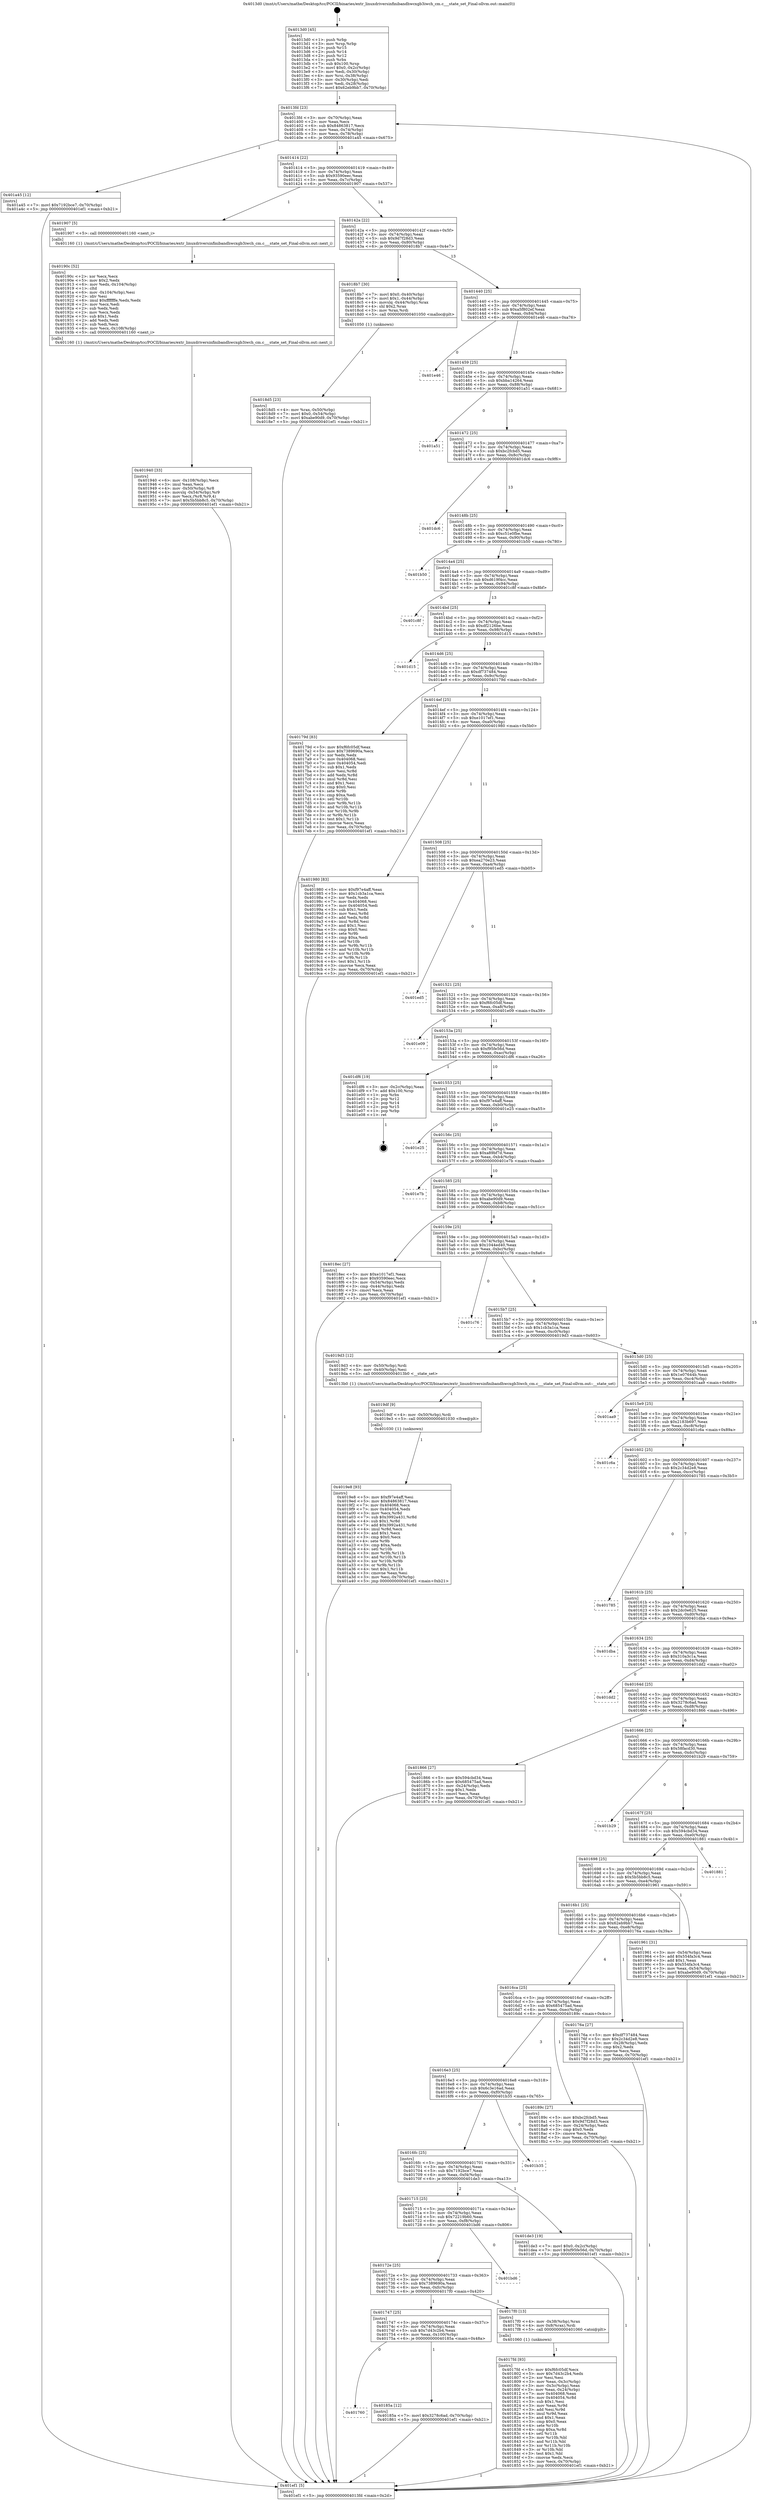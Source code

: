 digraph "0x4013d0" {
  label = "0x4013d0 (/mnt/c/Users/mathe/Desktop/tcc/POCII/binaries/extr_linuxdriversinfinibandhwcxgb3iwch_cm.c___state_set_Final-ollvm.out::main(0))"
  labelloc = "t"
  node[shape=record]

  Entry [label="",width=0.3,height=0.3,shape=circle,fillcolor=black,style=filled]
  "0x4013fd" [label="{
     0x4013fd [23]\l
     | [instrs]\l
     &nbsp;&nbsp;0x4013fd \<+3\>: mov -0x70(%rbp),%eax\l
     &nbsp;&nbsp;0x401400 \<+2\>: mov %eax,%ecx\l
     &nbsp;&nbsp;0x401402 \<+6\>: sub $0x84863817,%ecx\l
     &nbsp;&nbsp;0x401408 \<+3\>: mov %eax,-0x74(%rbp)\l
     &nbsp;&nbsp;0x40140b \<+3\>: mov %ecx,-0x78(%rbp)\l
     &nbsp;&nbsp;0x40140e \<+6\>: je 0000000000401a45 \<main+0x675\>\l
  }"]
  "0x401a45" [label="{
     0x401a45 [12]\l
     | [instrs]\l
     &nbsp;&nbsp;0x401a45 \<+7\>: movl $0x7192bce7,-0x70(%rbp)\l
     &nbsp;&nbsp;0x401a4c \<+5\>: jmp 0000000000401ef1 \<main+0xb21\>\l
  }"]
  "0x401414" [label="{
     0x401414 [22]\l
     | [instrs]\l
     &nbsp;&nbsp;0x401414 \<+5\>: jmp 0000000000401419 \<main+0x49\>\l
     &nbsp;&nbsp;0x401419 \<+3\>: mov -0x74(%rbp),%eax\l
     &nbsp;&nbsp;0x40141c \<+5\>: sub $0x93590eec,%eax\l
     &nbsp;&nbsp;0x401421 \<+3\>: mov %eax,-0x7c(%rbp)\l
     &nbsp;&nbsp;0x401424 \<+6\>: je 0000000000401907 \<main+0x537\>\l
  }"]
  Exit [label="",width=0.3,height=0.3,shape=circle,fillcolor=black,style=filled,peripheries=2]
  "0x401907" [label="{
     0x401907 [5]\l
     | [instrs]\l
     &nbsp;&nbsp;0x401907 \<+5\>: call 0000000000401160 \<next_i\>\l
     | [calls]\l
     &nbsp;&nbsp;0x401160 \{1\} (/mnt/c/Users/mathe/Desktop/tcc/POCII/binaries/extr_linuxdriversinfinibandhwcxgb3iwch_cm.c___state_set_Final-ollvm.out::next_i)\l
  }"]
  "0x40142a" [label="{
     0x40142a [22]\l
     | [instrs]\l
     &nbsp;&nbsp;0x40142a \<+5\>: jmp 000000000040142f \<main+0x5f\>\l
     &nbsp;&nbsp;0x40142f \<+3\>: mov -0x74(%rbp),%eax\l
     &nbsp;&nbsp;0x401432 \<+5\>: sub $0x9d7f28d3,%eax\l
     &nbsp;&nbsp;0x401437 \<+3\>: mov %eax,-0x80(%rbp)\l
     &nbsp;&nbsp;0x40143a \<+6\>: je 00000000004018b7 \<main+0x4e7\>\l
  }"]
  "0x4019e8" [label="{
     0x4019e8 [93]\l
     | [instrs]\l
     &nbsp;&nbsp;0x4019e8 \<+5\>: mov $0xf97e4aff,%esi\l
     &nbsp;&nbsp;0x4019ed \<+5\>: mov $0x84863817,%eax\l
     &nbsp;&nbsp;0x4019f2 \<+7\>: mov 0x404068,%ecx\l
     &nbsp;&nbsp;0x4019f9 \<+7\>: mov 0x404054,%edx\l
     &nbsp;&nbsp;0x401a00 \<+3\>: mov %ecx,%r8d\l
     &nbsp;&nbsp;0x401a03 \<+7\>: sub $0x3992a431,%r8d\l
     &nbsp;&nbsp;0x401a0a \<+4\>: sub $0x1,%r8d\l
     &nbsp;&nbsp;0x401a0e \<+7\>: add $0x3992a431,%r8d\l
     &nbsp;&nbsp;0x401a15 \<+4\>: imul %r8d,%ecx\l
     &nbsp;&nbsp;0x401a19 \<+3\>: and $0x1,%ecx\l
     &nbsp;&nbsp;0x401a1c \<+3\>: cmp $0x0,%ecx\l
     &nbsp;&nbsp;0x401a1f \<+4\>: sete %r9b\l
     &nbsp;&nbsp;0x401a23 \<+3\>: cmp $0xa,%edx\l
     &nbsp;&nbsp;0x401a26 \<+4\>: setl %r10b\l
     &nbsp;&nbsp;0x401a2a \<+3\>: mov %r9b,%r11b\l
     &nbsp;&nbsp;0x401a2d \<+3\>: and %r10b,%r11b\l
     &nbsp;&nbsp;0x401a30 \<+3\>: xor %r10b,%r9b\l
     &nbsp;&nbsp;0x401a33 \<+3\>: or %r9b,%r11b\l
     &nbsp;&nbsp;0x401a36 \<+4\>: test $0x1,%r11b\l
     &nbsp;&nbsp;0x401a3a \<+3\>: cmovne %eax,%esi\l
     &nbsp;&nbsp;0x401a3d \<+3\>: mov %esi,-0x70(%rbp)\l
     &nbsp;&nbsp;0x401a40 \<+5\>: jmp 0000000000401ef1 \<main+0xb21\>\l
  }"]
  "0x4018b7" [label="{
     0x4018b7 [30]\l
     | [instrs]\l
     &nbsp;&nbsp;0x4018b7 \<+7\>: movl $0x0,-0x40(%rbp)\l
     &nbsp;&nbsp;0x4018be \<+7\>: movl $0x1,-0x44(%rbp)\l
     &nbsp;&nbsp;0x4018c5 \<+4\>: movslq -0x44(%rbp),%rax\l
     &nbsp;&nbsp;0x4018c9 \<+4\>: shl $0x2,%rax\l
     &nbsp;&nbsp;0x4018cd \<+3\>: mov %rax,%rdi\l
     &nbsp;&nbsp;0x4018d0 \<+5\>: call 0000000000401050 \<malloc@plt\>\l
     | [calls]\l
     &nbsp;&nbsp;0x401050 \{1\} (unknown)\l
  }"]
  "0x401440" [label="{
     0x401440 [25]\l
     | [instrs]\l
     &nbsp;&nbsp;0x401440 \<+5\>: jmp 0000000000401445 \<main+0x75\>\l
     &nbsp;&nbsp;0x401445 \<+3\>: mov -0x74(%rbp),%eax\l
     &nbsp;&nbsp;0x401448 \<+5\>: sub $0xa5f802ef,%eax\l
     &nbsp;&nbsp;0x40144d \<+6\>: mov %eax,-0x84(%rbp)\l
     &nbsp;&nbsp;0x401453 \<+6\>: je 0000000000401e46 \<main+0xa76\>\l
  }"]
  "0x4019df" [label="{
     0x4019df [9]\l
     | [instrs]\l
     &nbsp;&nbsp;0x4019df \<+4\>: mov -0x50(%rbp),%rdi\l
     &nbsp;&nbsp;0x4019e3 \<+5\>: call 0000000000401030 \<free@plt\>\l
     | [calls]\l
     &nbsp;&nbsp;0x401030 \{1\} (unknown)\l
  }"]
  "0x401e46" [label="{
     0x401e46\l
  }", style=dashed]
  "0x401459" [label="{
     0x401459 [25]\l
     | [instrs]\l
     &nbsp;&nbsp;0x401459 \<+5\>: jmp 000000000040145e \<main+0x8e\>\l
     &nbsp;&nbsp;0x40145e \<+3\>: mov -0x74(%rbp),%eax\l
     &nbsp;&nbsp;0x401461 \<+5\>: sub $0xbba14264,%eax\l
     &nbsp;&nbsp;0x401466 \<+6\>: mov %eax,-0x88(%rbp)\l
     &nbsp;&nbsp;0x40146c \<+6\>: je 0000000000401a51 \<main+0x681\>\l
  }"]
  "0x401940" [label="{
     0x401940 [33]\l
     | [instrs]\l
     &nbsp;&nbsp;0x401940 \<+6\>: mov -0x108(%rbp),%ecx\l
     &nbsp;&nbsp;0x401946 \<+3\>: imul %eax,%ecx\l
     &nbsp;&nbsp;0x401949 \<+4\>: mov -0x50(%rbp),%r8\l
     &nbsp;&nbsp;0x40194d \<+4\>: movslq -0x54(%rbp),%r9\l
     &nbsp;&nbsp;0x401951 \<+4\>: mov %ecx,(%r8,%r9,4)\l
     &nbsp;&nbsp;0x401955 \<+7\>: movl $0x5b5bb8c5,-0x70(%rbp)\l
     &nbsp;&nbsp;0x40195c \<+5\>: jmp 0000000000401ef1 \<main+0xb21\>\l
  }"]
  "0x401a51" [label="{
     0x401a51\l
  }", style=dashed]
  "0x401472" [label="{
     0x401472 [25]\l
     | [instrs]\l
     &nbsp;&nbsp;0x401472 \<+5\>: jmp 0000000000401477 \<main+0xa7\>\l
     &nbsp;&nbsp;0x401477 \<+3\>: mov -0x74(%rbp),%eax\l
     &nbsp;&nbsp;0x40147a \<+5\>: sub $0xbc2fcbd5,%eax\l
     &nbsp;&nbsp;0x40147f \<+6\>: mov %eax,-0x8c(%rbp)\l
     &nbsp;&nbsp;0x401485 \<+6\>: je 0000000000401dc6 \<main+0x9f6\>\l
  }"]
  "0x40190c" [label="{
     0x40190c [52]\l
     | [instrs]\l
     &nbsp;&nbsp;0x40190c \<+2\>: xor %ecx,%ecx\l
     &nbsp;&nbsp;0x40190e \<+5\>: mov $0x2,%edx\l
     &nbsp;&nbsp;0x401913 \<+6\>: mov %edx,-0x104(%rbp)\l
     &nbsp;&nbsp;0x401919 \<+1\>: cltd\l
     &nbsp;&nbsp;0x40191a \<+6\>: mov -0x104(%rbp),%esi\l
     &nbsp;&nbsp;0x401920 \<+2\>: idiv %esi\l
     &nbsp;&nbsp;0x401922 \<+6\>: imul $0xfffffffe,%edx,%edx\l
     &nbsp;&nbsp;0x401928 \<+2\>: mov %ecx,%edi\l
     &nbsp;&nbsp;0x40192a \<+2\>: sub %edx,%edi\l
     &nbsp;&nbsp;0x40192c \<+2\>: mov %ecx,%edx\l
     &nbsp;&nbsp;0x40192e \<+3\>: sub $0x1,%edx\l
     &nbsp;&nbsp;0x401931 \<+2\>: add %edx,%edi\l
     &nbsp;&nbsp;0x401933 \<+2\>: sub %edi,%ecx\l
     &nbsp;&nbsp;0x401935 \<+6\>: mov %ecx,-0x108(%rbp)\l
     &nbsp;&nbsp;0x40193b \<+5\>: call 0000000000401160 \<next_i\>\l
     | [calls]\l
     &nbsp;&nbsp;0x401160 \{1\} (/mnt/c/Users/mathe/Desktop/tcc/POCII/binaries/extr_linuxdriversinfinibandhwcxgb3iwch_cm.c___state_set_Final-ollvm.out::next_i)\l
  }"]
  "0x401dc6" [label="{
     0x401dc6\l
  }", style=dashed]
  "0x40148b" [label="{
     0x40148b [25]\l
     | [instrs]\l
     &nbsp;&nbsp;0x40148b \<+5\>: jmp 0000000000401490 \<main+0xc0\>\l
     &nbsp;&nbsp;0x401490 \<+3\>: mov -0x74(%rbp),%eax\l
     &nbsp;&nbsp;0x401493 \<+5\>: sub $0xc51e0fbe,%eax\l
     &nbsp;&nbsp;0x401498 \<+6\>: mov %eax,-0x90(%rbp)\l
     &nbsp;&nbsp;0x40149e \<+6\>: je 0000000000401b50 \<main+0x780\>\l
  }"]
  "0x4018d5" [label="{
     0x4018d5 [23]\l
     | [instrs]\l
     &nbsp;&nbsp;0x4018d5 \<+4\>: mov %rax,-0x50(%rbp)\l
     &nbsp;&nbsp;0x4018d9 \<+7\>: movl $0x0,-0x54(%rbp)\l
     &nbsp;&nbsp;0x4018e0 \<+7\>: movl $0xabe90d9,-0x70(%rbp)\l
     &nbsp;&nbsp;0x4018e7 \<+5\>: jmp 0000000000401ef1 \<main+0xb21\>\l
  }"]
  "0x401b50" [label="{
     0x401b50\l
  }", style=dashed]
  "0x4014a4" [label="{
     0x4014a4 [25]\l
     | [instrs]\l
     &nbsp;&nbsp;0x4014a4 \<+5\>: jmp 00000000004014a9 \<main+0xd9\>\l
     &nbsp;&nbsp;0x4014a9 \<+3\>: mov -0x74(%rbp),%eax\l
     &nbsp;&nbsp;0x4014ac \<+5\>: sub $0xd619f4cc,%eax\l
     &nbsp;&nbsp;0x4014b1 \<+6\>: mov %eax,-0x94(%rbp)\l
     &nbsp;&nbsp;0x4014b7 \<+6\>: je 0000000000401c8f \<main+0x8bf\>\l
  }"]
  "0x401760" [label="{
     0x401760\l
  }", style=dashed]
  "0x401c8f" [label="{
     0x401c8f\l
  }", style=dashed]
  "0x4014bd" [label="{
     0x4014bd [25]\l
     | [instrs]\l
     &nbsp;&nbsp;0x4014bd \<+5\>: jmp 00000000004014c2 \<main+0xf2\>\l
     &nbsp;&nbsp;0x4014c2 \<+3\>: mov -0x74(%rbp),%eax\l
     &nbsp;&nbsp;0x4014c5 \<+5\>: sub $0xdf2126be,%eax\l
     &nbsp;&nbsp;0x4014ca \<+6\>: mov %eax,-0x98(%rbp)\l
     &nbsp;&nbsp;0x4014d0 \<+6\>: je 0000000000401d15 \<main+0x945\>\l
  }"]
  "0x40185a" [label="{
     0x40185a [12]\l
     | [instrs]\l
     &nbsp;&nbsp;0x40185a \<+7\>: movl $0x3278c6ad,-0x70(%rbp)\l
     &nbsp;&nbsp;0x401861 \<+5\>: jmp 0000000000401ef1 \<main+0xb21\>\l
  }"]
  "0x401d15" [label="{
     0x401d15\l
  }", style=dashed]
  "0x4014d6" [label="{
     0x4014d6 [25]\l
     | [instrs]\l
     &nbsp;&nbsp;0x4014d6 \<+5\>: jmp 00000000004014db \<main+0x10b\>\l
     &nbsp;&nbsp;0x4014db \<+3\>: mov -0x74(%rbp),%eax\l
     &nbsp;&nbsp;0x4014de \<+5\>: sub $0xdf737484,%eax\l
     &nbsp;&nbsp;0x4014e3 \<+6\>: mov %eax,-0x9c(%rbp)\l
     &nbsp;&nbsp;0x4014e9 \<+6\>: je 000000000040179d \<main+0x3cd\>\l
  }"]
  "0x4017fd" [label="{
     0x4017fd [93]\l
     | [instrs]\l
     &nbsp;&nbsp;0x4017fd \<+5\>: mov $0xf6fc05df,%ecx\l
     &nbsp;&nbsp;0x401802 \<+5\>: mov $0x7d43c2b4,%edx\l
     &nbsp;&nbsp;0x401807 \<+2\>: xor %esi,%esi\l
     &nbsp;&nbsp;0x401809 \<+3\>: mov %eax,-0x3c(%rbp)\l
     &nbsp;&nbsp;0x40180c \<+3\>: mov -0x3c(%rbp),%eax\l
     &nbsp;&nbsp;0x40180f \<+3\>: mov %eax,-0x24(%rbp)\l
     &nbsp;&nbsp;0x401812 \<+7\>: mov 0x404068,%eax\l
     &nbsp;&nbsp;0x401819 \<+8\>: mov 0x404054,%r8d\l
     &nbsp;&nbsp;0x401821 \<+3\>: sub $0x1,%esi\l
     &nbsp;&nbsp;0x401824 \<+3\>: mov %eax,%r9d\l
     &nbsp;&nbsp;0x401827 \<+3\>: add %esi,%r9d\l
     &nbsp;&nbsp;0x40182a \<+4\>: imul %r9d,%eax\l
     &nbsp;&nbsp;0x40182e \<+3\>: and $0x1,%eax\l
     &nbsp;&nbsp;0x401831 \<+3\>: cmp $0x0,%eax\l
     &nbsp;&nbsp;0x401834 \<+4\>: sete %r10b\l
     &nbsp;&nbsp;0x401838 \<+4\>: cmp $0xa,%r8d\l
     &nbsp;&nbsp;0x40183c \<+4\>: setl %r11b\l
     &nbsp;&nbsp;0x401840 \<+3\>: mov %r10b,%bl\l
     &nbsp;&nbsp;0x401843 \<+3\>: and %r11b,%bl\l
     &nbsp;&nbsp;0x401846 \<+3\>: xor %r11b,%r10b\l
     &nbsp;&nbsp;0x401849 \<+3\>: or %r10b,%bl\l
     &nbsp;&nbsp;0x40184c \<+3\>: test $0x1,%bl\l
     &nbsp;&nbsp;0x40184f \<+3\>: cmovne %edx,%ecx\l
     &nbsp;&nbsp;0x401852 \<+3\>: mov %ecx,-0x70(%rbp)\l
     &nbsp;&nbsp;0x401855 \<+5\>: jmp 0000000000401ef1 \<main+0xb21\>\l
  }"]
  "0x40179d" [label="{
     0x40179d [83]\l
     | [instrs]\l
     &nbsp;&nbsp;0x40179d \<+5\>: mov $0xf6fc05df,%eax\l
     &nbsp;&nbsp;0x4017a2 \<+5\>: mov $0x7389690a,%ecx\l
     &nbsp;&nbsp;0x4017a7 \<+2\>: xor %edx,%edx\l
     &nbsp;&nbsp;0x4017a9 \<+7\>: mov 0x404068,%esi\l
     &nbsp;&nbsp;0x4017b0 \<+7\>: mov 0x404054,%edi\l
     &nbsp;&nbsp;0x4017b7 \<+3\>: sub $0x1,%edx\l
     &nbsp;&nbsp;0x4017ba \<+3\>: mov %esi,%r8d\l
     &nbsp;&nbsp;0x4017bd \<+3\>: add %edx,%r8d\l
     &nbsp;&nbsp;0x4017c0 \<+4\>: imul %r8d,%esi\l
     &nbsp;&nbsp;0x4017c4 \<+3\>: and $0x1,%esi\l
     &nbsp;&nbsp;0x4017c7 \<+3\>: cmp $0x0,%esi\l
     &nbsp;&nbsp;0x4017ca \<+4\>: sete %r9b\l
     &nbsp;&nbsp;0x4017ce \<+3\>: cmp $0xa,%edi\l
     &nbsp;&nbsp;0x4017d1 \<+4\>: setl %r10b\l
     &nbsp;&nbsp;0x4017d5 \<+3\>: mov %r9b,%r11b\l
     &nbsp;&nbsp;0x4017d8 \<+3\>: and %r10b,%r11b\l
     &nbsp;&nbsp;0x4017db \<+3\>: xor %r10b,%r9b\l
     &nbsp;&nbsp;0x4017de \<+3\>: or %r9b,%r11b\l
     &nbsp;&nbsp;0x4017e1 \<+4\>: test $0x1,%r11b\l
     &nbsp;&nbsp;0x4017e5 \<+3\>: cmovne %ecx,%eax\l
     &nbsp;&nbsp;0x4017e8 \<+3\>: mov %eax,-0x70(%rbp)\l
     &nbsp;&nbsp;0x4017eb \<+5\>: jmp 0000000000401ef1 \<main+0xb21\>\l
  }"]
  "0x4014ef" [label="{
     0x4014ef [25]\l
     | [instrs]\l
     &nbsp;&nbsp;0x4014ef \<+5\>: jmp 00000000004014f4 \<main+0x124\>\l
     &nbsp;&nbsp;0x4014f4 \<+3\>: mov -0x74(%rbp),%eax\l
     &nbsp;&nbsp;0x4014f7 \<+5\>: sub $0xe1017ef1,%eax\l
     &nbsp;&nbsp;0x4014fc \<+6\>: mov %eax,-0xa0(%rbp)\l
     &nbsp;&nbsp;0x401502 \<+6\>: je 0000000000401980 \<main+0x5b0\>\l
  }"]
  "0x401747" [label="{
     0x401747 [25]\l
     | [instrs]\l
     &nbsp;&nbsp;0x401747 \<+5\>: jmp 000000000040174c \<main+0x37c\>\l
     &nbsp;&nbsp;0x40174c \<+3\>: mov -0x74(%rbp),%eax\l
     &nbsp;&nbsp;0x40174f \<+5\>: sub $0x7d43c2b4,%eax\l
     &nbsp;&nbsp;0x401754 \<+6\>: mov %eax,-0x100(%rbp)\l
     &nbsp;&nbsp;0x40175a \<+6\>: je 000000000040185a \<main+0x48a\>\l
  }"]
  "0x401980" [label="{
     0x401980 [83]\l
     | [instrs]\l
     &nbsp;&nbsp;0x401980 \<+5\>: mov $0xf97e4aff,%eax\l
     &nbsp;&nbsp;0x401985 \<+5\>: mov $0x1cb3a1ca,%ecx\l
     &nbsp;&nbsp;0x40198a \<+2\>: xor %edx,%edx\l
     &nbsp;&nbsp;0x40198c \<+7\>: mov 0x404068,%esi\l
     &nbsp;&nbsp;0x401993 \<+7\>: mov 0x404054,%edi\l
     &nbsp;&nbsp;0x40199a \<+3\>: sub $0x1,%edx\l
     &nbsp;&nbsp;0x40199d \<+3\>: mov %esi,%r8d\l
     &nbsp;&nbsp;0x4019a0 \<+3\>: add %edx,%r8d\l
     &nbsp;&nbsp;0x4019a3 \<+4\>: imul %r8d,%esi\l
     &nbsp;&nbsp;0x4019a7 \<+3\>: and $0x1,%esi\l
     &nbsp;&nbsp;0x4019aa \<+3\>: cmp $0x0,%esi\l
     &nbsp;&nbsp;0x4019ad \<+4\>: sete %r9b\l
     &nbsp;&nbsp;0x4019b1 \<+3\>: cmp $0xa,%edi\l
     &nbsp;&nbsp;0x4019b4 \<+4\>: setl %r10b\l
     &nbsp;&nbsp;0x4019b8 \<+3\>: mov %r9b,%r11b\l
     &nbsp;&nbsp;0x4019bb \<+3\>: and %r10b,%r11b\l
     &nbsp;&nbsp;0x4019be \<+3\>: xor %r10b,%r9b\l
     &nbsp;&nbsp;0x4019c1 \<+3\>: or %r9b,%r11b\l
     &nbsp;&nbsp;0x4019c4 \<+4\>: test $0x1,%r11b\l
     &nbsp;&nbsp;0x4019c8 \<+3\>: cmovne %ecx,%eax\l
     &nbsp;&nbsp;0x4019cb \<+3\>: mov %eax,-0x70(%rbp)\l
     &nbsp;&nbsp;0x4019ce \<+5\>: jmp 0000000000401ef1 \<main+0xb21\>\l
  }"]
  "0x401508" [label="{
     0x401508 [25]\l
     | [instrs]\l
     &nbsp;&nbsp;0x401508 \<+5\>: jmp 000000000040150d \<main+0x13d\>\l
     &nbsp;&nbsp;0x40150d \<+3\>: mov -0x74(%rbp),%eax\l
     &nbsp;&nbsp;0x401510 \<+5\>: sub $0xea270e23,%eax\l
     &nbsp;&nbsp;0x401515 \<+6\>: mov %eax,-0xa4(%rbp)\l
     &nbsp;&nbsp;0x40151b \<+6\>: je 0000000000401ed5 \<main+0xb05\>\l
  }"]
  "0x4017f0" [label="{
     0x4017f0 [13]\l
     | [instrs]\l
     &nbsp;&nbsp;0x4017f0 \<+4\>: mov -0x38(%rbp),%rax\l
     &nbsp;&nbsp;0x4017f4 \<+4\>: mov 0x8(%rax),%rdi\l
     &nbsp;&nbsp;0x4017f8 \<+5\>: call 0000000000401060 \<atoi@plt\>\l
     | [calls]\l
     &nbsp;&nbsp;0x401060 \{1\} (unknown)\l
  }"]
  "0x401ed5" [label="{
     0x401ed5\l
  }", style=dashed]
  "0x401521" [label="{
     0x401521 [25]\l
     | [instrs]\l
     &nbsp;&nbsp;0x401521 \<+5\>: jmp 0000000000401526 \<main+0x156\>\l
     &nbsp;&nbsp;0x401526 \<+3\>: mov -0x74(%rbp),%eax\l
     &nbsp;&nbsp;0x401529 \<+5\>: sub $0xf6fc05df,%eax\l
     &nbsp;&nbsp;0x40152e \<+6\>: mov %eax,-0xa8(%rbp)\l
     &nbsp;&nbsp;0x401534 \<+6\>: je 0000000000401e09 \<main+0xa39\>\l
  }"]
  "0x40172e" [label="{
     0x40172e [25]\l
     | [instrs]\l
     &nbsp;&nbsp;0x40172e \<+5\>: jmp 0000000000401733 \<main+0x363\>\l
     &nbsp;&nbsp;0x401733 \<+3\>: mov -0x74(%rbp),%eax\l
     &nbsp;&nbsp;0x401736 \<+5\>: sub $0x7389690a,%eax\l
     &nbsp;&nbsp;0x40173b \<+6\>: mov %eax,-0xfc(%rbp)\l
     &nbsp;&nbsp;0x401741 \<+6\>: je 00000000004017f0 \<main+0x420\>\l
  }"]
  "0x401e09" [label="{
     0x401e09\l
  }", style=dashed]
  "0x40153a" [label="{
     0x40153a [25]\l
     | [instrs]\l
     &nbsp;&nbsp;0x40153a \<+5\>: jmp 000000000040153f \<main+0x16f\>\l
     &nbsp;&nbsp;0x40153f \<+3\>: mov -0x74(%rbp),%eax\l
     &nbsp;&nbsp;0x401542 \<+5\>: sub $0xf95fe56d,%eax\l
     &nbsp;&nbsp;0x401547 \<+6\>: mov %eax,-0xac(%rbp)\l
     &nbsp;&nbsp;0x40154d \<+6\>: je 0000000000401df6 \<main+0xa26\>\l
  }"]
  "0x401bd6" [label="{
     0x401bd6\l
  }", style=dashed]
  "0x401df6" [label="{
     0x401df6 [19]\l
     | [instrs]\l
     &nbsp;&nbsp;0x401df6 \<+3\>: mov -0x2c(%rbp),%eax\l
     &nbsp;&nbsp;0x401df9 \<+7\>: add $0x100,%rsp\l
     &nbsp;&nbsp;0x401e00 \<+1\>: pop %rbx\l
     &nbsp;&nbsp;0x401e01 \<+2\>: pop %r12\l
     &nbsp;&nbsp;0x401e03 \<+2\>: pop %r14\l
     &nbsp;&nbsp;0x401e05 \<+2\>: pop %r15\l
     &nbsp;&nbsp;0x401e07 \<+1\>: pop %rbp\l
     &nbsp;&nbsp;0x401e08 \<+1\>: ret\l
  }"]
  "0x401553" [label="{
     0x401553 [25]\l
     | [instrs]\l
     &nbsp;&nbsp;0x401553 \<+5\>: jmp 0000000000401558 \<main+0x188\>\l
     &nbsp;&nbsp;0x401558 \<+3\>: mov -0x74(%rbp),%eax\l
     &nbsp;&nbsp;0x40155b \<+5\>: sub $0xf97e4aff,%eax\l
     &nbsp;&nbsp;0x401560 \<+6\>: mov %eax,-0xb0(%rbp)\l
     &nbsp;&nbsp;0x401566 \<+6\>: je 0000000000401e25 \<main+0xa55\>\l
  }"]
  "0x401715" [label="{
     0x401715 [25]\l
     | [instrs]\l
     &nbsp;&nbsp;0x401715 \<+5\>: jmp 000000000040171a \<main+0x34a\>\l
     &nbsp;&nbsp;0x40171a \<+3\>: mov -0x74(%rbp),%eax\l
     &nbsp;&nbsp;0x40171d \<+5\>: sub $0x72219b60,%eax\l
     &nbsp;&nbsp;0x401722 \<+6\>: mov %eax,-0xf8(%rbp)\l
     &nbsp;&nbsp;0x401728 \<+6\>: je 0000000000401bd6 \<main+0x806\>\l
  }"]
  "0x401e25" [label="{
     0x401e25\l
  }", style=dashed]
  "0x40156c" [label="{
     0x40156c [25]\l
     | [instrs]\l
     &nbsp;&nbsp;0x40156c \<+5\>: jmp 0000000000401571 \<main+0x1a1\>\l
     &nbsp;&nbsp;0x401571 \<+3\>: mov -0x74(%rbp),%eax\l
     &nbsp;&nbsp;0x401574 \<+5\>: sub $0xa89bf7d,%eax\l
     &nbsp;&nbsp;0x401579 \<+6\>: mov %eax,-0xb4(%rbp)\l
     &nbsp;&nbsp;0x40157f \<+6\>: je 0000000000401e7b \<main+0xaab\>\l
  }"]
  "0x401de3" [label="{
     0x401de3 [19]\l
     | [instrs]\l
     &nbsp;&nbsp;0x401de3 \<+7\>: movl $0x0,-0x2c(%rbp)\l
     &nbsp;&nbsp;0x401dea \<+7\>: movl $0xf95fe56d,-0x70(%rbp)\l
     &nbsp;&nbsp;0x401df1 \<+5\>: jmp 0000000000401ef1 \<main+0xb21\>\l
  }"]
  "0x401e7b" [label="{
     0x401e7b\l
  }", style=dashed]
  "0x401585" [label="{
     0x401585 [25]\l
     | [instrs]\l
     &nbsp;&nbsp;0x401585 \<+5\>: jmp 000000000040158a \<main+0x1ba\>\l
     &nbsp;&nbsp;0x40158a \<+3\>: mov -0x74(%rbp),%eax\l
     &nbsp;&nbsp;0x40158d \<+5\>: sub $0xabe90d9,%eax\l
     &nbsp;&nbsp;0x401592 \<+6\>: mov %eax,-0xb8(%rbp)\l
     &nbsp;&nbsp;0x401598 \<+6\>: je 00000000004018ec \<main+0x51c\>\l
  }"]
  "0x4016fc" [label="{
     0x4016fc [25]\l
     | [instrs]\l
     &nbsp;&nbsp;0x4016fc \<+5\>: jmp 0000000000401701 \<main+0x331\>\l
     &nbsp;&nbsp;0x401701 \<+3\>: mov -0x74(%rbp),%eax\l
     &nbsp;&nbsp;0x401704 \<+5\>: sub $0x7192bce7,%eax\l
     &nbsp;&nbsp;0x401709 \<+6\>: mov %eax,-0xf4(%rbp)\l
     &nbsp;&nbsp;0x40170f \<+6\>: je 0000000000401de3 \<main+0xa13\>\l
  }"]
  "0x4018ec" [label="{
     0x4018ec [27]\l
     | [instrs]\l
     &nbsp;&nbsp;0x4018ec \<+5\>: mov $0xe1017ef1,%eax\l
     &nbsp;&nbsp;0x4018f1 \<+5\>: mov $0x93590eec,%ecx\l
     &nbsp;&nbsp;0x4018f6 \<+3\>: mov -0x54(%rbp),%edx\l
     &nbsp;&nbsp;0x4018f9 \<+3\>: cmp -0x44(%rbp),%edx\l
     &nbsp;&nbsp;0x4018fc \<+3\>: cmovl %ecx,%eax\l
     &nbsp;&nbsp;0x4018ff \<+3\>: mov %eax,-0x70(%rbp)\l
     &nbsp;&nbsp;0x401902 \<+5\>: jmp 0000000000401ef1 \<main+0xb21\>\l
  }"]
  "0x40159e" [label="{
     0x40159e [25]\l
     | [instrs]\l
     &nbsp;&nbsp;0x40159e \<+5\>: jmp 00000000004015a3 \<main+0x1d3\>\l
     &nbsp;&nbsp;0x4015a3 \<+3\>: mov -0x74(%rbp),%eax\l
     &nbsp;&nbsp;0x4015a6 \<+5\>: sub $0x1044ed40,%eax\l
     &nbsp;&nbsp;0x4015ab \<+6\>: mov %eax,-0xbc(%rbp)\l
     &nbsp;&nbsp;0x4015b1 \<+6\>: je 0000000000401c76 \<main+0x8a6\>\l
  }"]
  "0x401b35" [label="{
     0x401b35\l
  }", style=dashed]
  "0x401c76" [label="{
     0x401c76\l
  }", style=dashed]
  "0x4015b7" [label="{
     0x4015b7 [25]\l
     | [instrs]\l
     &nbsp;&nbsp;0x4015b7 \<+5\>: jmp 00000000004015bc \<main+0x1ec\>\l
     &nbsp;&nbsp;0x4015bc \<+3\>: mov -0x74(%rbp),%eax\l
     &nbsp;&nbsp;0x4015bf \<+5\>: sub $0x1cb3a1ca,%eax\l
     &nbsp;&nbsp;0x4015c4 \<+6\>: mov %eax,-0xc0(%rbp)\l
     &nbsp;&nbsp;0x4015ca \<+6\>: je 00000000004019d3 \<main+0x603\>\l
  }"]
  "0x4016e3" [label="{
     0x4016e3 [25]\l
     | [instrs]\l
     &nbsp;&nbsp;0x4016e3 \<+5\>: jmp 00000000004016e8 \<main+0x318\>\l
     &nbsp;&nbsp;0x4016e8 \<+3\>: mov -0x74(%rbp),%eax\l
     &nbsp;&nbsp;0x4016eb \<+5\>: sub $0x6c3e16ad,%eax\l
     &nbsp;&nbsp;0x4016f0 \<+6\>: mov %eax,-0xf0(%rbp)\l
     &nbsp;&nbsp;0x4016f6 \<+6\>: je 0000000000401b35 \<main+0x765\>\l
  }"]
  "0x4019d3" [label="{
     0x4019d3 [12]\l
     | [instrs]\l
     &nbsp;&nbsp;0x4019d3 \<+4\>: mov -0x50(%rbp),%rdi\l
     &nbsp;&nbsp;0x4019d7 \<+3\>: mov -0x40(%rbp),%esi\l
     &nbsp;&nbsp;0x4019da \<+5\>: call 00000000004013b0 \<__state_set\>\l
     | [calls]\l
     &nbsp;&nbsp;0x4013b0 \{1\} (/mnt/c/Users/mathe/Desktop/tcc/POCII/binaries/extr_linuxdriversinfinibandhwcxgb3iwch_cm.c___state_set_Final-ollvm.out::__state_set)\l
  }"]
  "0x4015d0" [label="{
     0x4015d0 [25]\l
     | [instrs]\l
     &nbsp;&nbsp;0x4015d0 \<+5\>: jmp 00000000004015d5 \<main+0x205\>\l
     &nbsp;&nbsp;0x4015d5 \<+3\>: mov -0x74(%rbp),%eax\l
     &nbsp;&nbsp;0x4015d8 \<+5\>: sub $0x1e07644b,%eax\l
     &nbsp;&nbsp;0x4015dd \<+6\>: mov %eax,-0xc4(%rbp)\l
     &nbsp;&nbsp;0x4015e3 \<+6\>: je 0000000000401aa9 \<main+0x6d9\>\l
  }"]
  "0x40189c" [label="{
     0x40189c [27]\l
     | [instrs]\l
     &nbsp;&nbsp;0x40189c \<+5\>: mov $0xbc2fcbd5,%eax\l
     &nbsp;&nbsp;0x4018a1 \<+5\>: mov $0x9d7f28d3,%ecx\l
     &nbsp;&nbsp;0x4018a6 \<+3\>: mov -0x24(%rbp),%edx\l
     &nbsp;&nbsp;0x4018a9 \<+3\>: cmp $0x0,%edx\l
     &nbsp;&nbsp;0x4018ac \<+3\>: cmove %ecx,%eax\l
     &nbsp;&nbsp;0x4018af \<+3\>: mov %eax,-0x70(%rbp)\l
     &nbsp;&nbsp;0x4018b2 \<+5\>: jmp 0000000000401ef1 \<main+0xb21\>\l
  }"]
  "0x401aa9" [label="{
     0x401aa9\l
  }", style=dashed]
  "0x4015e9" [label="{
     0x4015e9 [25]\l
     | [instrs]\l
     &nbsp;&nbsp;0x4015e9 \<+5\>: jmp 00000000004015ee \<main+0x21e\>\l
     &nbsp;&nbsp;0x4015ee \<+3\>: mov -0x74(%rbp),%eax\l
     &nbsp;&nbsp;0x4015f1 \<+5\>: sub $0x2183b697,%eax\l
     &nbsp;&nbsp;0x4015f6 \<+6\>: mov %eax,-0xc8(%rbp)\l
     &nbsp;&nbsp;0x4015fc \<+6\>: je 0000000000401c6a \<main+0x89a\>\l
  }"]
  "0x4013d0" [label="{
     0x4013d0 [45]\l
     | [instrs]\l
     &nbsp;&nbsp;0x4013d0 \<+1\>: push %rbp\l
     &nbsp;&nbsp;0x4013d1 \<+3\>: mov %rsp,%rbp\l
     &nbsp;&nbsp;0x4013d4 \<+2\>: push %r15\l
     &nbsp;&nbsp;0x4013d6 \<+2\>: push %r14\l
     &nbsp;&nbsp;0x4013d8 \<+2\>: push %r12\l
     &nbsp;&nbsp;0x4013da \<+1\>: push %rbx\l
     &nbsp;&nbsp;0x4013db \<+7\>: sub $0x100,%rsp\l
     &nbsp;&nbsp;0x4013e2 \<+7\>: movl $0x0,-0x2c(%rbp)\l
     &nbsp;&nbsp;0x4013e9 \<+3\>: mov %edi,-0x30(%rbp)\l
     &nbsp;&nbsp;0x4013ec \<+4\>: mov %rsi,-0x38(%rbp)\l
     &nbsp;&nbsp;0x4013f0 \<+3\>: mov -0x30(%rbp),%edi\l
     &nbsp;&nbsp;0x4013f3 \<+3\>: mov %edi,-0x28(%rbp)\l
     &nbsp;&nbsp;0x4013f6 \<+7\>: movl $0x62eb9bb7,-0x70(%rbp)\l
  }"]
  "0x401c6a" [label="{
     0x401c6a\l
  }", style=dashed]
  "0x401602" [label="{
     0x401602 [25]\l
     | [instrs]\l
     &nbsp;&nbsp;0x401602 \<+5\>: jmp 0000000000401607 \<main+0x237\>\l
     &nbsp;&nbsp;0x401607 \<+3\>: mov -0x74(%rbp),%eax\l
     &nbsp;&nbsp;0x40160a \<+5\>: sub $0x2c34d2e8,%eax\l
     &nbsp;&nbsp;0x40160f \<+6\>: mov %eax,-0xcc(%rbp)\l
     &nbsp;&nbsp;0x401615 \<+6\>: je 0000000000401785 \<main+0x3b5\>\l
  }"]
  "0x401ef1" [label="{
     0x401ef1 [5]\l
     | [instrs]\l
     &nbsp;&nbsp;0x401ef1 \<+5\>: jmp 00000000004013fd \<main+0x2d\>\l
  }"]
  "0x401785" [label="{
     0x401785\l
  }", style=dashed]
  "0x40161b" [label="{
     0x40161b [25]\l
     | [instrs]\l
     &nbsp;&nbsp;0x40161b \<+5\>: jmp 0000000000401620 \<main+0x250\>\l
     &nbsp;&nbsp;0x401620 \<+3\>: mov -0x74(%rbp),%eax\l
     &nbsp;&nbsp;0x401623 \<+5\>: sub $0x2dc0e625,%eax\l
     &nbsp;&nbsp;0x401628 \<+6\>: mov %eax,-0xd0(%rbp)\l
     &nbsp;&nbsp;0x40162e \<+6\>: je 0000000000401dba \<main+0x9ea\>\l
  }"]
  "0x4016ca" [label="{
     0x4016ca [25]\l
     | [instrs]\l
     &nbsp;&nbsp;0x4016ca \<+5\>: jmp 00000000004016cf \<main+0x2ff\>\l
     &nbsp;&nbsp;0x4016cf \<+3\>: mov -0x74(%rbp),%eax\l
     &nbsp;&nbsp;0x4016d2 \<+5\>: sub $0x685475ad,%eax\l
     &nbsp;&nbsp;0x4016d7 \<+6\>: mov %eax,-0xec(%rbp)\l
     &nbsp;&nbsp;0x4016dd \<+6\>: je 000000000040189c \<main+0x4cc\>\l
  }"]
  "0x401dba" [label="{
     0x401dba\l
  }", style=dashed]
  "0x401634" [label="{
     0x401634 [25]\l
     | [instrs]\l
     &nbsp;&nbsp;0x401634 \<+5\>: jmp 0000000000401639 \<main+0x269\>\l
     &nbsp;&nbsp;0x401639 \<+3\>: mov -0x74(%rbp),%eax\l
     &nbsp;&nbsp;0x40163c \<+5\>: sub $0x310a3c1a,%eax\l
     &nbsp;&nbsp;0x401641 \<+6\>: mov %eax,-0xd4(%rbp)\l
     &nbsp;&nbsp;0x401647 \<+6\>: je 0000000000401dd2 \<main+0xa02\>\l
  }"]
  "0x40176a" [label="{
     0x40176a [27]\l
     | [instrs]\l
     &nbsp;&nbsp;0x40176a \<+5\>: mov $0xdf737484,%eax\l
     &nbsp;&nbsp;0x40176f \<+5\>: mov $0x2c34d2e8,%ecx\l
     &nbsp;&nbsp;0x401774 \<+3\>: mov -0x28(%rbp),%edx\l
     &nbsp;&nbsp;0x401777 \<+3\>: cmp $0x2,%edx\l
     &nbsp;&nbsp;0x40177a \<+3\>: cmovne %ecx,%eax\l
     &nbsp;&nbsp;0x40177d \<+3\>: mov %eax,-0x70(%rbp)\l
     &nbsp;&nbsp;0x401780 \<+5\>: jmp 0000000000401ef1 \<main+0xb21\>\l
  }"]
  "0x401dd2" [label="{
     0x401dd2\l
  }", style=dashed]
  "0x40164d" [label="{
     0x40164d [25]\l
     | [instrs]\l
     &nbsp;&nbsp;0x40164d \<+5\>: jmp 0000000000401652 \<main+0x282\>\l
     &nbsp;&nbsp;0x401652 \<+3\>: mov -0x74(%rbp),%eax\l
     &nbsp;&nbsp;0x401655 \<+5\>: sub $0x3278c6ad,%eax\l
     &nbsp;&nbsp;0x40165a \<+6\>: mov %eax,-0xd8(%rbp)\l
     &nbsp;&nbsp;0x401660 \<+6\>: je 0000000000401866 \<main+0x496\>\l
  }"]
  "0x4016b1" [label="{
     0x4016b1 [25]\l
     | [instrs]\l
     &nbsp;&nbsp;0x4016b1 \<+5\>: jmp 00000000004016b6 \<main+0x2e6\>\l
     &nbsp;&nbsp;0x4016b6 \<+3\>: mov -0x74(%rbp),%eax\l
     &nbsp;&nbsp;0x4016b9 \<+5\>: sub $0x62eb9bb7,%eax\l
     &nbsp;&nbsp;0x4016be \<+6\>: mov %eax,-0xe8(%rbp)\l
     &nbsp;&nbsp;0x4016c4 \<+6\>: je 000000000040176a \<main+0x39a\>\l
  }"]
  "0x401866" [label="{
     0x401866 [27]\l
     | [instrs]\l
     &nbsp;&nbsp;0x401866 \<+5\>: mov $0x594cbd34,%eax\l
     &nbsp;&nbsp;0x40186b \<+5\>: mov $0x685475ad,%ecx\l
     &nbsp;&nbsp;0x401870 \<+3\>: mov -0x24(%rbp),%edx\l
     &nbsp;&nbsp;0x401873 \<+3\>: cmp $0x1,%edx\l
     &nbsp;&nbsp;0x401876 \<+3\>: cmovl %ecx,%eax\l
     &nbsp;&nbsp;0x401879 \<+3\>: mov %eax,-0x70(%rbp)\l
     &nbsp;&nbsp;0x40187c \<+5\>: jmp 0000000000401ef1 \<main+0xb21\>\l
  }"]
  "0x401666" [label="{
     0x401666 [25]\l
     | [instrs]\l
     &nbsp;&nbsp;0x401666 \<+5\>: jmp 000000000040166b \<main+0x29b\>\l
     &nbsp;&nbsp;0x40166b \<+3\>: mov -0x74(%rbp),%eax\l
     &nbsp;&nbsp;0x40166e \<+5\>: sub $0x58facd30,%eax\l
     &nbsp;&nbsp;0x401673 \<+6\>: mov %eax,-0xdc(%rbp)\l
     &nbsp;&nbsp;0x401679 \<+6\>: je 0000000000401b29 \<main+0x759\>\l
  }"]
  "0x401961" [label="{
     0x401961 [31]\l
     | [instrs]\l
     &nbsp;&nbsp;0x401961 \<+3\>: mov -0x54(%rbp),%eax\l
     &nbsp;&nbsp;0x401964 \<+5\>: add $0x554fa3c4,%eax\l
     &nbsp;&nbsp;0x401969 \<+3\>: add $0x1,%eax\l
     &nbsp;&nbsp;0x40196c \<+5\>: sub $0x554fa3c4,%eax\l
     &nbsp;&nbsp;0x401971 \<+3\>: mov %eax,-0x54(%rbp)\l
     &nbsp;&nbsp;0x401974 \<+7\>: movl $0xabe90d9,-0x70(%rbp)\l
     &nbsp;&nbsp;0x40197b \<+5\>: jmp 0000000000401ef1 \<main+0xb21\>\l
  }"]
  "0x401b29" [label="{
     0x401b29\l
  }", style=dashed]
  "0x40167f" [label="{
     0x40167f [25]\l
     | [instrs]\l
     &nbsp;&nbsp;0x40167f \<+5\>: jmp 0000000000401684 \<main+0x2b4\>\l
     &nbsp;&nbsp;0x401684 \<+3\>: mov -0x74(%rbp),%eax\l
     &nbsp;&nbsp;0x401687 \<+5\>: sub $0x594cbd34,%eax\l
     &nbsp;&nbsp;0x40168c \<+6\>: mov %eax,-0xe0(%rbp)\l
     &nbsp;&nbsp;0x401692 \<+6\>: je 0000000000401881 \<main+0x4b1\>\l
  }"]
  "0x401698" [label="{
     0x401698 [25]\l
     | [instrs]\l
     &nbsp;&nbsp;0x401698 \<+5\>: jmp 000000000040169d \<main+0x2cd\>\l
     &nbsp;&nbsp;0x40169d \<+3\>: mov -0x74(%rbp),%eax\l
     &nbsp;&nbsp;0x4016a0 \<+5\>: sub $0x5b5bb8c5,%eax\l
     &nbsp;&nbsp;0x4016a5 \<+6\>: mov %eax,-0xe4(%rbp)\l
     &nbsp;&nbsp;0x4016ab \<+6\>: je 0000000000401961 \<main+0x591\>\l
  }"]
  "0x401881" [label="{
     0x401881\l
  }", style=dashed]
  Entry -> "0x4013d0" [label=" 1"]
  "0x4013fd" -> "0x401a45" [label=" 1"]
  "0x4013fd" -> "0x401414" [label=" 15"]
  "0x401df6" -> Exit [label=" 1"]
  "0x401414" -> "0x401907" [label=" 1"]
  "0x401414" -> "0x40142a" [label=" 14"]
  "0x401de3" -> "0x401ef1" [label=" 1"]
  "0x40142a" -> "0x4018b7" [label=" 1"]
  "0x40142a" -> "0x401440" [label=" 13"]
  "0x401a45" -> "0x401ef1" [label=" 1"]
  "0x401440" -> "0x401e46" [label=" 0"]
  "0x401440" -> "0x401459" [label=" 13"]
  "0x4019e8" -> "0x401ef1" [label=" 1"]
  "0x401459" -> "0x401a51" [label=" 0"]
  "0x401459" -> "0x401472" [label=" 13"]
  "0x4019df" -> "0x4019e8" [label=" 1"]
  "0x401472" -> "0x401dc6" [label=" 0"]
  "0x401472" -> "0x40148b" [label=" 13"]
  "0x4019d3" -> "0x4019df" [label=" 1"]
  "0x40148b" -> "0x401b50" [label=" 0"]
  "0x40148b" -> "0x4014a4" [label=" 13"]
  "0x401980" -> "0x401ef1" [label=" 1"]
  "0x4014a4" -> "0x401c8f" [label=" 0"]
  "0x4014a4" -> "0x4014bd" [label=" 13"]
  "0x401961" -> "0x401ef1" [label=" 1"]
  "0x4014bd" -> "0x401d15" [label=" 0"]
  "0x4014bd" -> "0x4014d6" [label=" 13"]
  "0x401940" -> "0x401ef1" [label=" 1"]
  "0x4014d6" -> "0x40179d" [label=" 1"]
  "0x4014d6" -> "0x4014ef" [label=" 12"]
  "0x401907" -> "0x40190c" [label=" 1"]
  "0x4014ef" -> "0x401980" [label=" 1"]
  "0x4014ef" -> "0x401508" [label=" 11"]
  "0x4018ec" -> "0x401ef1" [label=" 2"]
  "0x401508" -> "0x401ed5" [label=" 0"]
  "0x401508" -> "0x401521" [label=" 11"]
  "0x4018d5" -> "0x401ef1" [label=" 1"]
  "0x401521" -> "0x401e09" [label=" 0"]
  "0x401521" -> "0x40153a" [label=" 11"]
  "0x40189c" -> "0x401ef1" [label=" 1"]
  "0x40153a" -> "0x401df6" [label=" 1"]
  "0x40153a" -> "0x401553" [label=" 10"]
  "0x401866" -> "0x401ef1" [label=" 1"]
  "0x401553" -> "0x401e25" [label=" 0"]
  "0x401553" -> "0x40156c" [label=" 10"]
  "0x401747" -> "0x401760" [label=" 0"]
  "0x40156c" -> "0x401e7b" [label=" 0"]
  "0x40156c" -> "0x401585" [label=" 10"]
  "0x401747" -> "0x40185a" [label=" 1"]
  "0x401585" -> "0x4018ec" [label=" 2"]
  "0x401585" -> "0x40159e" [label=" 8"]
  "0x4017fd" -> "0x401ef1" [label=" 1"]
  "0x40159e" -> "0x401c76" [label=" 0"]
  "0x40159e" -> "0x4015b7" [label=" 8"]
  "0x4017f0" -> "0x4017fd" [label=" 1"]
  "0x4015b7" -> "0x4019d3" [label=" 1"]
  "0x4015b7" -> "0x4015d0" [label=" 7"]
  "0x40172e" -> "0x4017f0" [label=" 1"]
  "0x4015d0" -> "0x401aa9" [label=" 0"]
  "0x4015d0" -> "0x4015e9" [label=" 7"]
  "0x4018b7" -> "0x4018d5" [label=" 1"]
  "0x4015e9" -> "0x401c6a" [label=" 0"]
  "0x4015e9" -> "0x401602" [label=" 7"]
  "0x401715" -> "0x401bd6" [label=" 0"]
  "0x401602" -> "0x401785" [label=" 0"]
  "0x401602" -> "0x40161b" [label=" 7"]
  "0x40185a" -> "0x401ef1" [label=" 1"]
  "0x40161b" -> "0x401dba" [label=" 0"]
  "0x40161b" -> "0x401634" [label=" 7"]
  "0x4016fc" -> "0x401715" [label=" 2"]
  "0x401634" -> "0x401dd2" [label=" 0"]
  "0x401634" -> "0x40164d" [label=" 7"]
  "0x4016fc" -> "0x401de3" [label=" 1"]
  "0x40164d" -> "0x401866" [label=" 1"]
  "0x40164d" -> "0x401666" [label=" 6"]
  "0x4016e3" -> "0x4016fc" [label=" 3"]
  "0x401666" -> "0x401b29" [label=" 0"]
  "0x401666" -> "0x40167f" [label=" 6"]
  "0x4016e3" -> "0x401b35" [label=" 0"]
  "0x40167f" -> "0x401881" [label=" 0"]
  "0x40167f" -> "0x401698" [label=" 6"]
  "0x40172e" -> "0x401747" [label=" 1"]
  "0x401698" -> "0x401961" [label=" 1"]
  "0x401698" -> "0x4016b1" [label=" 5"]
  "0x40190c" -> "0x401940" [label=" 1"]
  "0x4016b1" -> "0x40176a" [label=" 1"]
  "0x4016b1" -> "0x4016ca" [label=" 4"]
  "0x40176a" -> "0x401ef1" [label=" 1"]
  "0x4013d0" -> "0x4013fd" [label=" 1"]
  "0x401ef1" -> "0x4013fd" [label=" 15"]
  "0x40179d" -> "0x401ef1" [label=" 1"]
  "0x401715" -> "0x40172e" [label=" 2"]
  "0x4016ca" -> "0x40189c" [label=" 1"]
  "0x4016ca" -> "0x4016e3" [label=" 3"]
}
